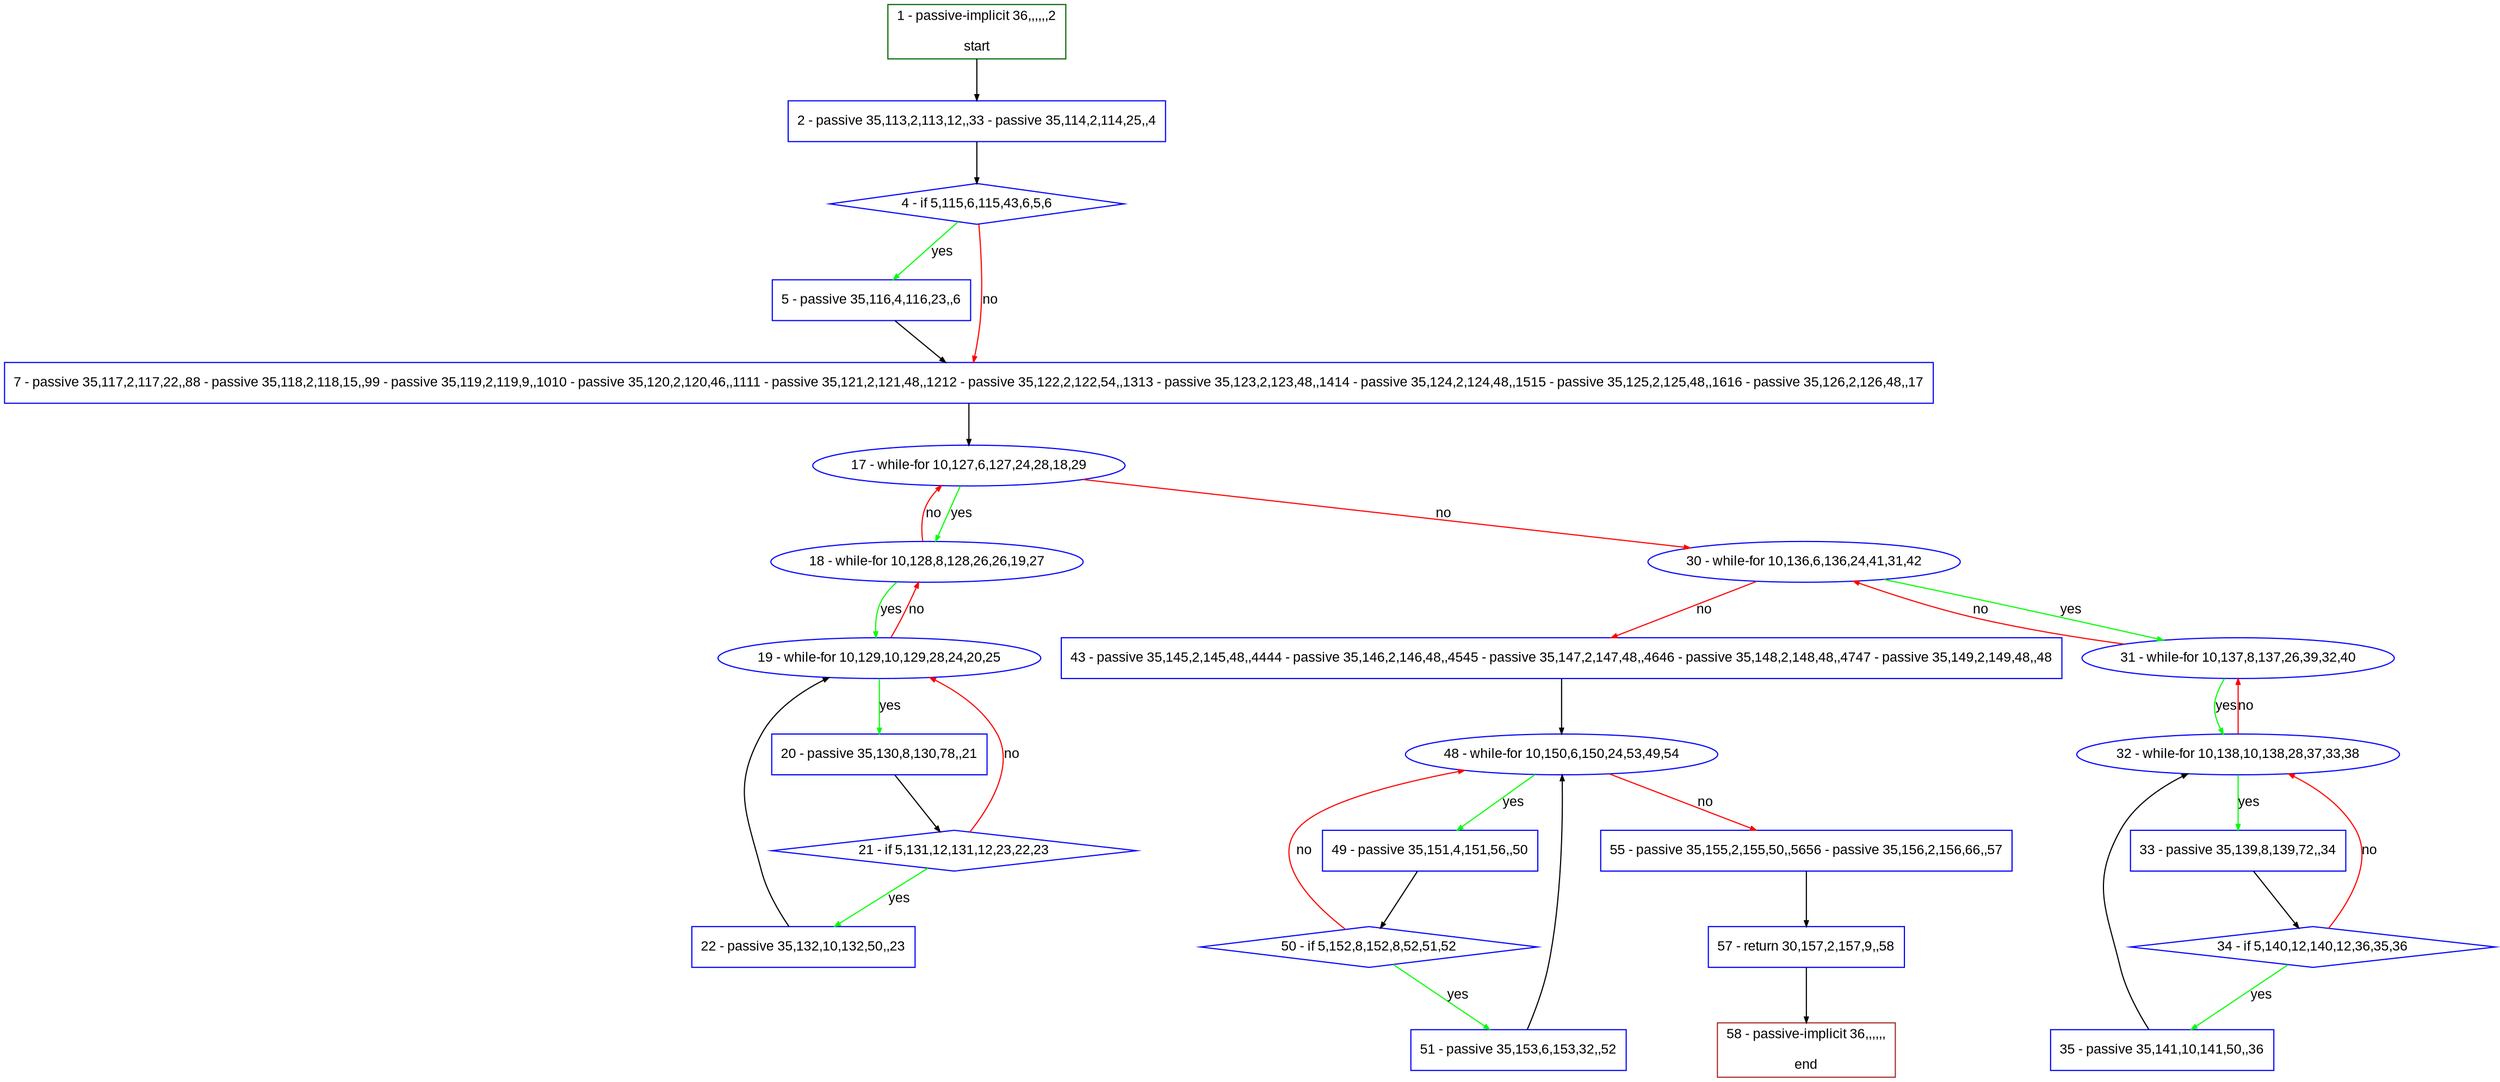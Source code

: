 digraph "" {
  graph [pack="true", label="", fontsize="12", packmode="clust", fontname="Arial", fillcolor="#FFFFCC", bgcolor="white", style="rounded,filled", compound="true"];
  node [node_initialized="no", label="", color="grey", fontsize="12", fillcolor="white", fontname="Arial", style="filled", shape="rectangle", compound="true", fixedsize="false"];
  edge [fontcolor="black", arrowhead="normal", arrowtail="none", arrowsize="0.5", ltail="", label="", color="black", fontsize="12", lhead="", fontname="Arial", dir="forward", compound="true"];
  __N1 [label="2 - passive 35,113,2,113,12,,33 - passive 35,114,2,114,25,,4", color="#0000ff", fillcolor="#ffffff", style="filled", shape="box"];
  __N2 [label="1 - passive-implicit 36,,,,,,2\n\nstart", color="#006400", fillcolor="#ffffff", style="filled", shape="box"];
  __N3 [label="4 - if 5,115,6,115,43,6,5,6", color="#0000ff", fillcolor="#ffffff", style="filled", shape="diamond"];
  __N4 [label="5 - passive 35,116,4,116,23,,6", color="#0000ff", fillcolor="#ffffff", style="filled", shape="box"];
  __N5 [label="7 - passive 35,117,2,117,22,,88 - passive 35,118,2,118,15,,99 - passive 35,119,2,119,9,,1010 - passive 35,120,2,120,46,,1111 - passive 35,121,2,121,48,,1212 - passive 35,122,2,122,54,,1313 - passive 35,123,2,123,48,,1414 - passive 35,124,2,124,48,,1515 - passive 35,125,2,125,48,,1616 - passive 35,126,2,126,48,,17", color="#0000ff", fillcolor="#ffffff", style="filled", shape="box"];
  __N6 [label="17 - while-for 10,127,6,127,24,28,18,29", color="#0000ff", fillcolor="#ffffff", style="filled", shape="oval"];
  __N7 [label="18 - while-for 10,128,8,128,26,26,19,27", color="#0000ff", fillcolor="#ffffff", style="filled", shape="oval"];
  __N8 [label="30 - while-for 10,136,6,136,24,41,31,42", color="#0000ff", fillcolor="#ffffff", style="filled", shape="oval"];
  __N9 [label="19 - while-for 10,129,10,129,28,24,20,25", color="#0000ff", fillcolor="#ffffff", style="filled", shape="oval"];
  __N10 [label="20 - passive 35,130,8,130,78,,21", color="#0000ff", fillcolor="#ffffff", style="filled", shape="box"];
  __N11 [label="21 - if 5,131,12,131,12,23,22,23", color="#0000ff", fillcolor="#ffffff", style="filled", shape="diamond"];
  __N12 [label="22 - passive 35,132,10,132,50,,23", color="#0000ff", fillcolor="#ffffff", style="filled", shape="box"];
  __N13 [label="31 - while-for 10,137,8,137,26,39,32,40", color="#0000ff", fillcolor="#ffffff", style="filled", shape="oval"];
  __N14 [label="43 - passive 35,145,2,145,48,,4444 - passive 35,146,2,146,48,,4545 - passive 35,147,2,147,48,,4646 - passive 35,148,2,148,48,,4747 - passive 35,149,2,149,48,,48", color="#0000ff", fillcolor="#ffffff", style="filled", shape="box"];
  __N15 [label="32 - while-for 10,138,10,138,28,37,33,38", color="#0000ff", fillcolor="#ffffff", style="filled", shape="oval"];
  __N16 [label="33 - passive 35,139,8,139,72,,34", color="#0000ff", fillcolor="#ffffff", style="filled", shape="box"];
  __N17 [label="34 - if 5,140,12,140,12,36,35,36", color="#0000ff", fillcolor="#ffffff", style="filled", shape="diamond"];
  __N18 [label="35 - passive 35,141,10,141,50,,36", color="#0000ff", fillcolor="#ffffff", style="filled", shape="box"];
  __N19 [label="48 - while-for 10,150,6,150,24,53,49,54", color="#0000ff", fillcolor="#ffffff", style="filled", shape="oval"];
  __N20 [label="49 - passive 35,151,4,151,56,,50", color="#0000ff", fillcolor="#ffffff", style="filled", shape="box"];
  __N21 [label="55 - passive 35,155,2,155,50,,5656 - passive 35,156,2,156,66,,57", color="#0000ff", fillcolor="#ffffff", style="filled", shape="box"];
  __N22 [label="50 - if 5,152,8,152,8,52,51,52", color="#0000ff", fillcolor="#ffffff", style="filled", shape="diamond"];
  __N23 [label="51 - passive 35,153,6,153,32,,52", color="#0000ff", fillcolor="#ffffff", style="filled", shape="box"];
  __N24 [label="57 - return 30,157,2,157,9,,58", color="#0000ff", fillcolor="#ffffff", style="filled", shape="box"];
  __N25 [label="58 - passive-implicit 36,,,,,,\n\nend", color="#a52a2a", fillcolor="#ffffff", style="filled", shape="box"];
  __N2 -> __N1 [arrowhead="normal", arrowtail="none", color="#000000", label="", dir="forward"];
  __N1 -> __N3 [arrowhead="normal", arrowtail="none", color="#000000", label="", dir="forward"];
  __N3 -> __N4 [arrowhead="normal", arrowtail="none", color="#00ff00", label="yes", dir="forward"];
  __N3 -> __N5 [arrowhead="normal", arrowtail="none", color="#ff0000", label="no", dir="forward"];
  __N4 -> __N5 [arrowhead="normal", arrowtail="none", color="#000000", label="", dir="forward"];
  __N5 -> __N6 [arrowhead="normal", arrowtail="none", color="#000000", label="", dir="forward"];
  __N6 -> __N7 [arrowhead="normal", arrowtail="none", color="#00ff00", label="yes", dir="forward"];
  __N7 -> __N6 [arrowhead="normal", arrowtail="none", color="#ff0000", label="no", dir="forward"];
  __N6 -> __N8 [arrowhead="normal", arrowtail="none", color="#ff0000", label="no", dir="forward"];
  __N7 -> __N9 [arrowhead="normal", arrowtail="none", color="#00ff00", label="yes", dir="forward"];
  __N9 -> __N7 [arrowhead="normal", arrowtail="none", color="#ff0000", label="no", dir="forward"];
  __N9 -> __N10 [arrowhead="normal", arrowtail="none", color="#00ff00", label="yes", dir="forward"];
  __N10 -> __N11 [arrowhead="normal", arrowtail="none", color="#000000", label="", dir="forward"];
  __N11 -> __N9 [arrowhead="normal", arrowtail="none", color="#ff0000", label="no", dir="forward"];
  __N11 -> __N12 [arrowhead="normal", arrowtail="none", color="#00ff00", label="yes", dir="forward"];
  __N12 -> __N9 [arrowhead="normal", arrowtail="none", color="#000000", label="", dir="forward"];
  __N8 -> __N13 [arrowhead="normal", arrowtail="none", color="#00ff00", label="yes", dir="forward"];
  __N13 -> __N8 [arrowhead="normal", arrowtail="none", color="#ff0000", label="no", dir="forward"];
  __N8 -> __N14 [arrowhead="normal", arrowtail="none", color="#ff0000", label="no", dir="forward"];
  __N13 -> __N15 [arrowhead="normal", arrowtail="none", color="#00ff00", label="yes", dir="forward"];
  __N15 -> __N13 [arrowhead="normal", arrowtail="none", color="#ff0000", label="no", dir="forward"];
  __N15 -> __N16 [arrowhead="normal", arrowtail="none", color="#00ff00", label="yes", dir="forward"];
  __N16 -> __N17 [arrowhead="normal", arrowtail="none", color="#000000", label="", dir="forward"];
  __N17 -> __N15 [arrowhead="normal", arrowtail="none", color="#ff0000", label="no", dir="forward"];
  __N17 -> __N18 [arrowhead="normal", arrowtail="none", color="#00ff00", label="yes", dir="forward"];
  __N18 -> __N15 [arrowhead="normal", arrowtail="none", color="#000000", label="", dir="forward"];
  __N14 -> __N19 [arrowhead="normal", arrowtail="none", color="#000000", label="", dir="forward"];
  __N19 -> __N20 [arrowhead="normal", arrowtail="none", color="#00ff00", label="yes", dir="forward"];
  __N19 -> __N21 [arrowhead="normal", arrowtail="none", color="#ff0000", label="no", dir="forward"];
  __N20 -> __N22 [arrowhead="normal", arrowtail="none", color="#000000", label="", dir="forward"];
  __N22 -> __N19 [arrowhead="normal", arrowtail="none", color="#ff0000", label="no", dir="forward"];
  __N22 -> __N23 [arrowhead="normal", arrowtail="none", color="#00ff00", label="yes", dir="forward"];
  __N23 -> __N19 [arrowhead="normal", arrowtail="none", color="#000000", label="", dir="forward"];
  __N21 -> __N24 [arrowhead="normal", arrowtail="none", color="#000000", label="", dir="forward"];
  __N24 -> __N25 [arrowhead="normal", arrowtail="none", color="#000000", label="", dir="forward"];
}

